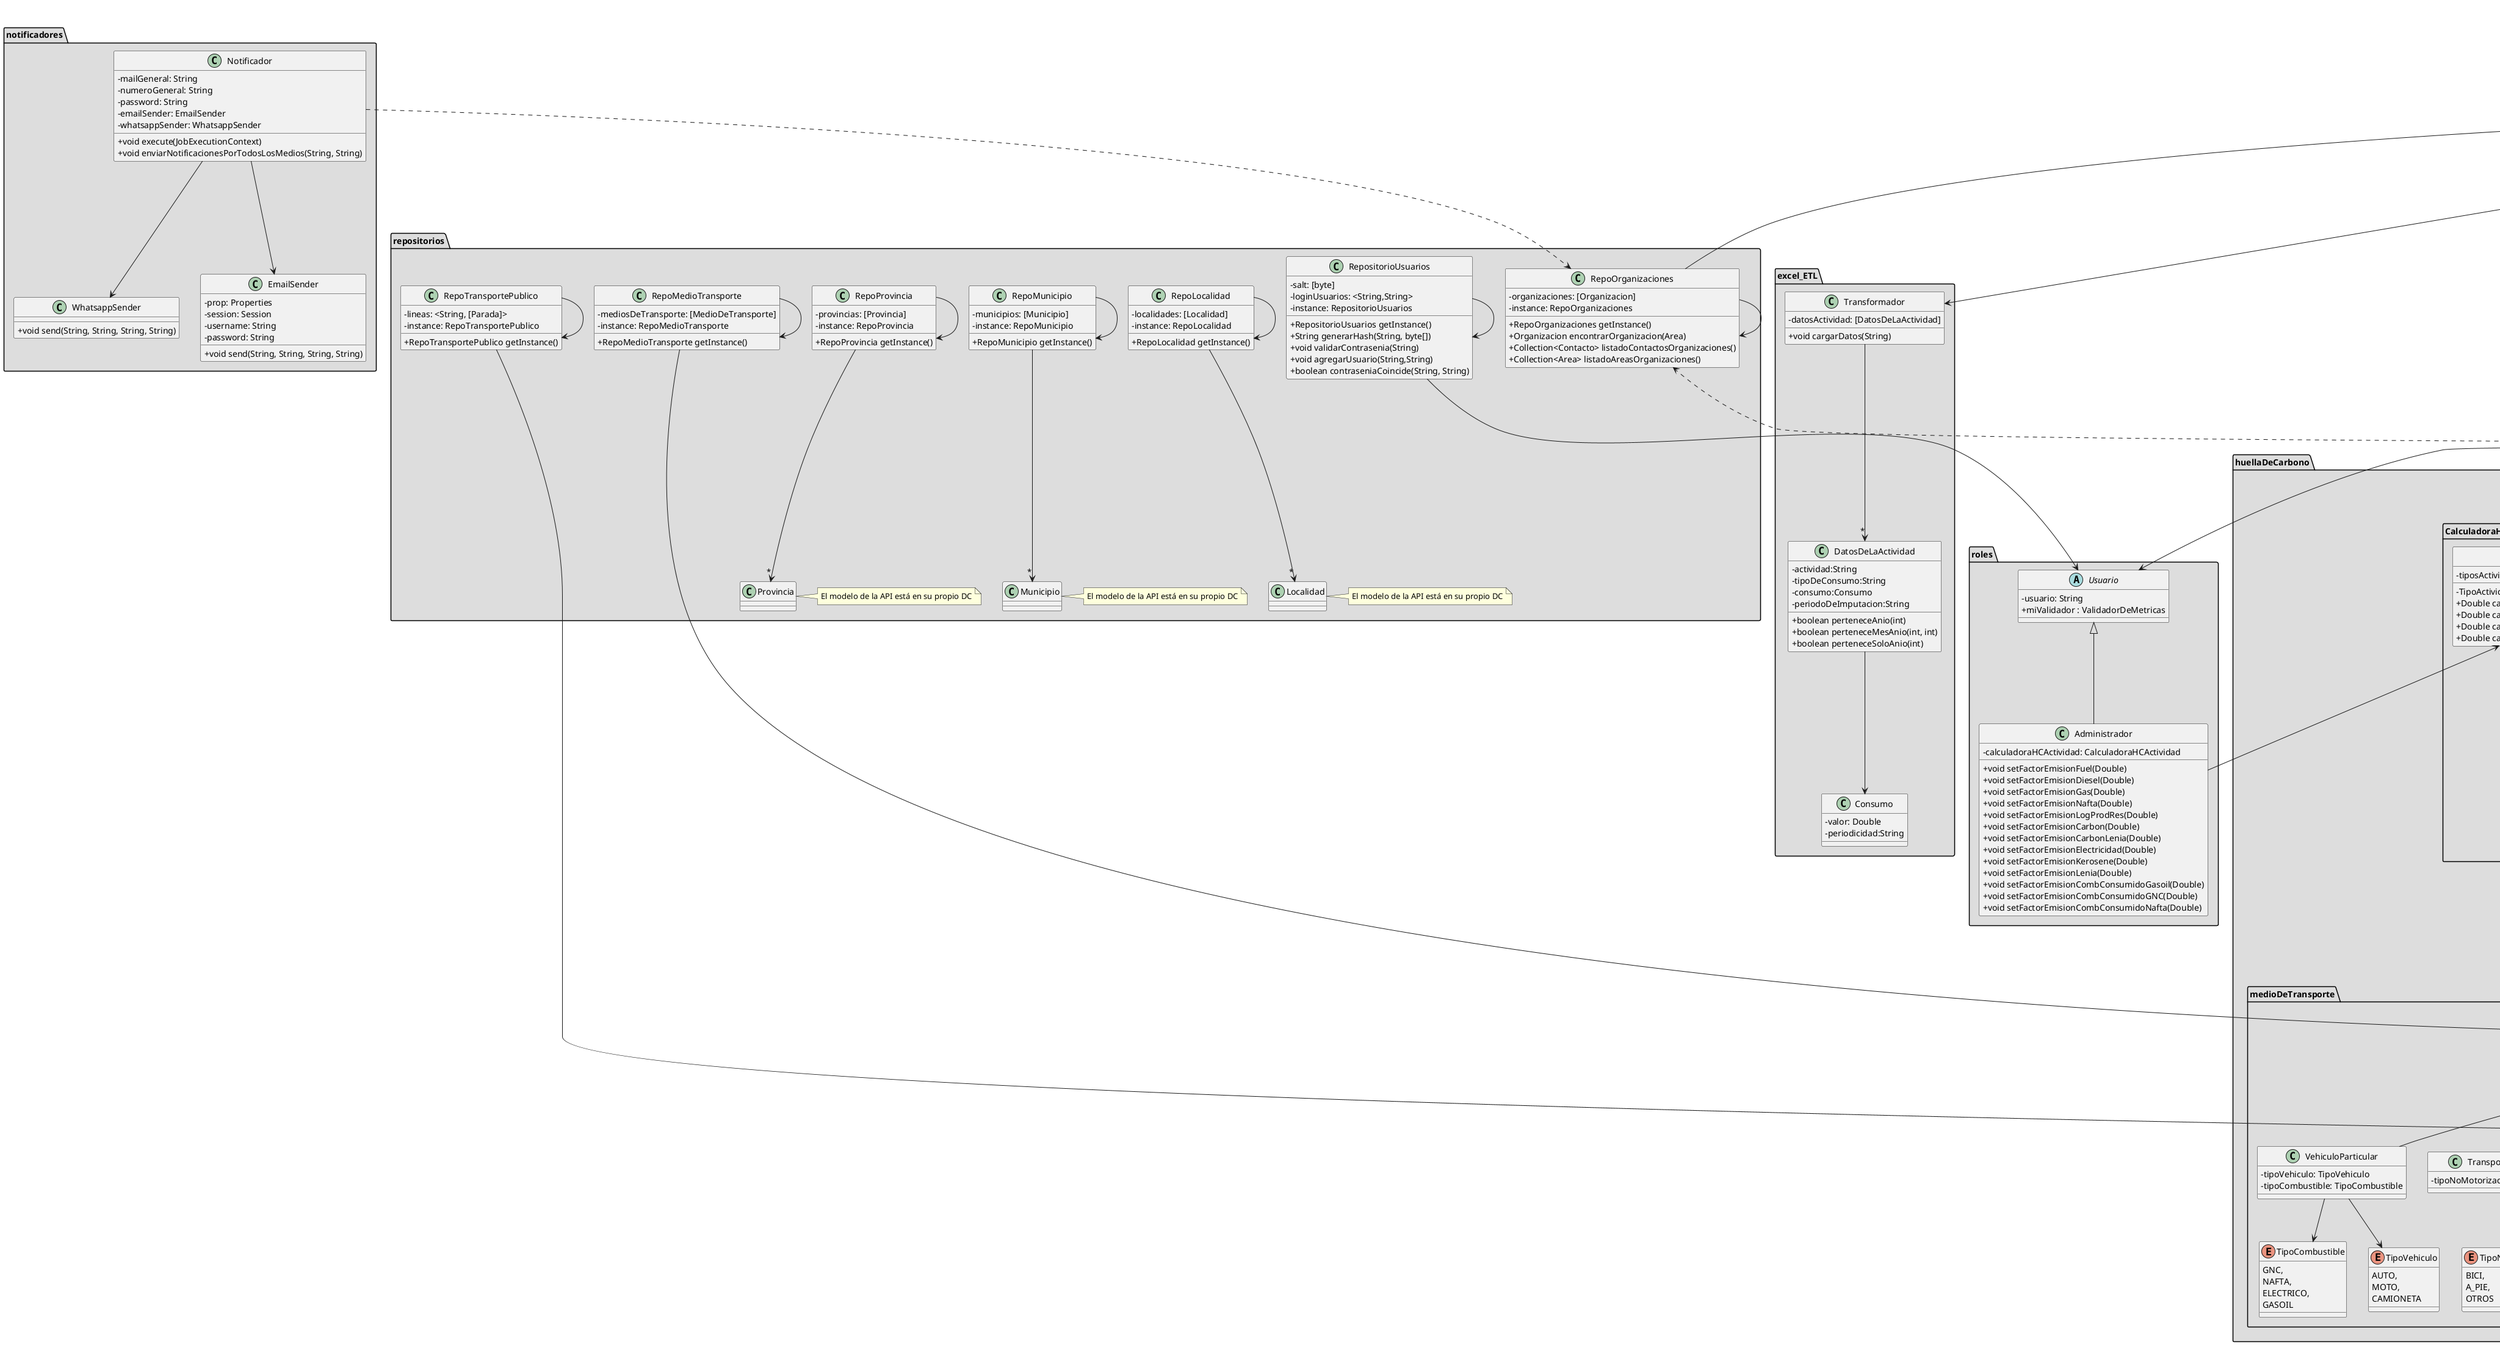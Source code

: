 @startuml
skinparam classAttributeIconSize 0

package "miembro" #DDDDDD {
    class Persona {
    -nombre: String
    -apellido: String
    -nroDocumento: String
    -tipoDocumento: TipoDocumento
    -ubicacion: Hogar
    -usuario: Usuario
    }

    class Miembro {
    -persona: Persona
    -area: Area

    +Double calcularHuellaCarbonoMiembroMensual(int, int)
    +Double calcularHuellaCarbonoMiembroAnual(int)
    +void cargarTrayecto(Trayecto)
    +Double impactoMiembroEnOrganizacionAnual(int)
    }

    class AgenteSectorial extends Persona {
    -sectorTerritorial: Sector

    +Double calcularHuellaCarbonoPorSectorAnual(int)
    +Double calcularHuellaCarbonoPorSectorMensual(int, int)
    }

    enum TipoDocumento {
    DNI,
    LE,
    LC
    }
}

package "organizacion" #DDDDDD {

    class Contacto {
    -mail: String
    -numeroTelefono: String
    }

    class Organizacion {
    -razonSocial: String
    -tipo: TipoOrganizacion
    -clasificacion: Clasificacion
    -sectores: [Area]
    -transformador: Transformador
    -contactos: [Contacto]
    -calculadora: CalculadoraHCActividad

    +void agregarArea(Area)
    +Double calcularHuellaCarbonoTotalAnio(int)
    +Double calcularHuellaCarbonoTotalMensual(int, int)
    +boolean tieneArea(Area)
    }

    class Area {
    -nombre: String
    -miembros: [Miembro]
    -ubicacion: EspacioDeTrabajo
    -trayectosRegistrados: [Trayecto]
    -trayectosPendientes: [Trayecto]

    +void registrarMiembro(Miembro)
    +void aceptarVinculacion(Trayecto)
    +void agregarVinculacion(Trayecto)
    +Double calcularHuellaCarbonoTotalAreaAnual(int)
    +Double calcularHuellaCarbonoTotalAreaMensual(int, int)
    +Double calcularHuellaCarbonoPromedioMiembroMensual(int, int)
    +Double calcularHuellaCarbonoPromedioMiembroAnual(int)
    +Collection<Trayecto> getTrayectosDelMiembro(Miembro)
    +boolean perteneceSector(Sector sector)
    }

    enum Clasificacion {
    MINISTERIO,
    UNIVERSIDAD,
    ESCUELA,
    ESCUELA_DEL_SECTOR_PRIMARIO,
    ESCUELA_DEL_SECTOR_SECUNDARIO
    }

    enum TipoOrganizacion {
    GUBERNAMENTAL,
    ONG,
    EMPRESA,
    INSTITUCION
    }
}

package "notificadores" #DDDDDD {

    class Notificador {
    -mailGeneral: String
    -numeroGeneral: String
    -password: String
    -emailSender: EmailSender
    -whatsappSender: WhatsappSender

    +void execute(JobExecutionContext)
    +void enviarNotificacionesPorTodosLosMedios(String, String)
    }

    class EmailSender {
    -prop: Properties
    -session: Session
    -username: String
    -password: String

    +void send(String, String, String, String)
    }

    class WhatsappSender {

    +void send(String, String, String, String)
    }
}

package "repositorios" #DDDDDD {

    class RepoOrganizaciones {
    -organizaciones: [Organizacion]
    -instance: RepoOrganizaciones

    +RepoOrganizaciones getInstance()
    +Organizacion encontrarOrganizacion(Area)
    +Collection<Contacto> listadoContactosOrganizaciones()
    +Collection<Area> listadoAreasOrganizaciones()

    }

    class RepoTransportePublico {
    -lineas: <String, [Parada]>
    -instance: RepoTransportePublico

    +RepoTransportePublico getInstance()

    }

    class RepositorioUsuarios {
    -salt: [byte]
    -loginUsuarios: <String,String>
    -instance: RepositorioUsuarios

    +RepositorioUsuarios getInstance()
    +String generarHash(String, byte[])
    +void validarContrasenia(String)
    +void agregarUsuario(String,String)
    +boolean contraseniaCoincide(String, String)
    }

    class RepoLocalidad {
    -localidades: [Localidad]
    -instance: RepoLocalidad

    +RepoLocalidad getInstance()
    }

    class Localidad {

    }
    note right: El modelo de la API está en su propio DC


    class RepoMedioTransporte {
    -mediosDeTransporte: [MedioDeTransporte]
    -instance: RepoMedioTransporte

    +RepoMedioTransporte getInstance()

    }

    class RepoMunicipio {
    -municipios: [Municipio]
    -instance: RepoMunicipio

    +RepoMunicipio getInstance()

    }

    class Municipio {

    }
    note right: El modelo de la API está en su propio DC

    class RepoProvincia {
    -provincias: [Provincia]
    -instance: RepoProvincia

    +RepoProvincia getInstance()

    }

    class Provincia {

    }
    note right: El modelo de la API está en su propio DC


}

package "huellaDeCarbono" #DDDDDD {

    package "CalculadoraHC" {
        class CalculadoraHCActividad {
        -tiposActividad: [TipoActividad]

        -TipoActividad obtenerTipoActividad(DatosDeLaActividad)
        +Double calcularHuellaCarbonoLogProdRes(Collection<DatosDeLaActividad>)
        +Double calcularHuellaCarbonoCombElec(DatosDeLaActividad)
        +Double calcularHCActividadAnual(Collection<DatosDeLaActividad>, int)
        +Double calcularHCActividadMensual(Collection<DatosDeLaActividad>, int, int)
        }

        class TipoActividad {
        -nombre: String
        -fe: Double
        -tipoUnidad: String
        }
    }

    package "espacio" {
        abstract class Espacio {
        -latitud: Double
        -longitud: Double
        -provincia: String
        -direccion: String
        -numero: int
        -codigoPostal: int
        -barrio: String
        -municipio: String
        -localidad: String
        }

        class Hogar extends Espacio {
        -piso: int
        -departamento: String
        -tipoHogar: TipoHogar
        }

        class Parada extends Espacio {

        }

        class EspacioDeTrabajo extends Espacio {
        -piso: int
        -unidad: String
        }

        enum TipoHogar {
        CASA,
        DEPARTAMENTO,
        RESIDENCIA
        }
    }

    package "medioDeTransporte" {

        abstract class MedioDeTransporte {
        -factorEmision: Double

        +boolean puedoSerCompartido()
        }

        class VehiculoParticular extends MedioDeTransporte {
        -tipoVehiculo: TipoVehiculo
        -tipoCombustible: TipoCombustible
        }

        enum TipoCombustible {
        GNC,
        NAFTA,
        ELECTRICO,
        GASOIL
        }

        enum TipoVehiculo {
        AUTO,
        MOTO,
        CAMIONETA
        }

        class TransporteNoMotorizado extends MedioDeTransporte {
        -tipoNoMotorizado: TipoNoMotorizado
        }

        enum TipoNoMotorizado {
        BICI,
        A_PIE,
        OTROS
        }

        class ServicioContratado extends MedioDeTransporte {
        -tipoServicioContratado: TipoServicioContratado
        }

        enum TipoServicioContratado {
        TAXI,
        REMIS
        }

        class TransportePublico extends MedioDeTransporte {
        -nombre: String
        -tipoTransportePublico: TipoTransportePublico
        }

        enum TipoTransportePublico {
        TREN,
        SUBTE,
        COLECTIVO
        }

        class CamionDeCarga extends MedioDeTransporte {

        }

        class UtilitarioLiviano extends MedioDeTransporte {

        }
    }

    package "trayecto" {

        class Trayecto {
        -partida: Espacio
        -llegada: Espacio
        -tramos: [Tramo]
        -fechaInicio: LocalDate
        -fechaFin: LocalDate
        -diasUtilizados: int

        +Double calcularHuellaCarbonoTotalTrayecto()
        +Double calcularHCTrayectoSemanal()
        +Double calcularHCTrayectoMensual()
        +boolean perteneceMiembro(Miembro)
        +boolean perteneceMes(int, int)
        +boolean perteneceAnio(int)
        +Double peso()
        }

        class Tramo {
        -partida: Espacio
        -llegada: Espacio
        -transporte: MedioDeTransporte
        -miembros: [Miembro]

        +Double calcularDistancia()
        +void agregarMiembro(Miembro)
        +Double calcularHuellaCarbonoTramo()
        +boolean tieneMiembro(Miembro)
        +Double getPeriodicidad()
        }

        class ManejadorTrayectos {
        -instance: ManejadorTrayectos

        +Double calcularHCMensual(Collection<Trayecto>, int, int)
        +Double calcularHCAnual(Collection<Trayecto>, int)
        }

        class ServicioApiDistancia {

        }
        note right: El modelo de la API está en su propio DC

    }
}

package "excel_ETL" #DDDDDD {

    class DatosDeLaActividad {
    -actividad:String
    -tipoDeConsumo:String
    -consumo:Consumo
    -periodoDeImputacion:String

    +boolean perteneceAnio(int)
    +boolean perteneceMesAnio(int, int)
    +boolean perteneceSoloAnio(int)
    }

    class Consumo {
    -valor: Double
    -periodicidad:String
    }

    class Transformador {
    -datosActividad: [DatosDeLaActividad]

    +void cargarDatos(String)
    }
}

package "roles" #DDDDDD {

    abstract Usuario {
    -usuario: String
    +miValidador : ValidadorDeMetricas
    }


    class Administrador extends Usuario {
    -calculadoraHCActividad: CalculadoraHCActividad

      +void setFactorEmisionFuel(Double)
      +void setFactorEmisionDiesel(Double)
      +void setFactorEmisionGas(Double)
      +void setFactorEmisionNafta(Double)
      +void setFactorEmisionLogProdRes(Double)
      +void setFactorEmisionCarbon(Double)
      +void setFactorEmisionCarbonLenia(Double)
      +void setFactorEmisionElectricidad(Double)
      +void setFactorEmisionKerosene(Double)
      +void setFactorEmisionLenia(Double)
      +void setFactorEmisionCombConsumidoGasoil(Double)
      +void setFactorEmisionCombConsumidoGNC(Double)
      +void setFactorEmisionCombConsumidoNafta(Double)
    }
}

Miembro ..> Trayecto
Miembro --> Persona
Miembro --> Area

Area --> EspacioDeTrabajo
Area --> "*" Miembro
Area --> "2*" Trayecto
Area ..> ManejadorTrayectos : <<instance>>

Organizacion --> "*" Area
Organizacion --> TipoOrganizacion
Organizacion --> Clasificacion
Organizacion --> Transformador
Organizacion --> "*" Contacto
Organizacion --> CalculadoraHCActividad

Trayecto --> "2" Espacio
Trayecto --> "*" Tramo

DatosDeLaActividad --> Consumo

Transformador --> "*" DatosDeLaActividad

Tramo --> "2" Espacio
Tramo --> MedioDeTransporte
Tramo --> "*" Miembro
Tramo ..> ServicioApiDistancia

Hogar --> TipoHogar

VehiculoParticular --> TipoVehiculo
VehiculoParticular --> TipoCombustible

ServicioContratado --> TipoServicioContratado

TransportePublico --> TipoTransportePublico

TransporteNoMotorizado --> TipoNoMotorizado

RepositorioUsuarios --> Usuario
RepositorioUsuarios --> RepositorioUsuarios

RepoTransportePublico --> "*" Parada
RepoTransportePublico --> RepoTransportePublico

RepoOrganizaciones --> RepoOrganizaciones
RepoOrganizaciones --> "*" Organizacion

RepoLocalidad --> RepoLocalidad
RepoLocalidad --> "*" Localidad

RepoMedioTransporte --> RepoMedioTransporte
RepoMedioTransporte --> "*" MedioDeTransporte

RepoMunicipio --> RepoMunicipio
RepoMunicipio --> "*" Municipio

RepoProvincia --> RepoProvincia
RepoProvincia --> "*" Provincia

ManejadorTrayectos --> ManejadorTrayectos

Persona --> Hogar
Persona --> Usuario
Persona --> TipoDocumento

Administrador --> CalculadoraHCActividad

CalculadoraHCActividad --> "*" TipoActividad

Notificador --> WhatsappSender
Notificador --> EmailSender
Notificador ..> RepoOrganizaciones

AgenteSectorial ..> RepoOrganizaciones

@enduml